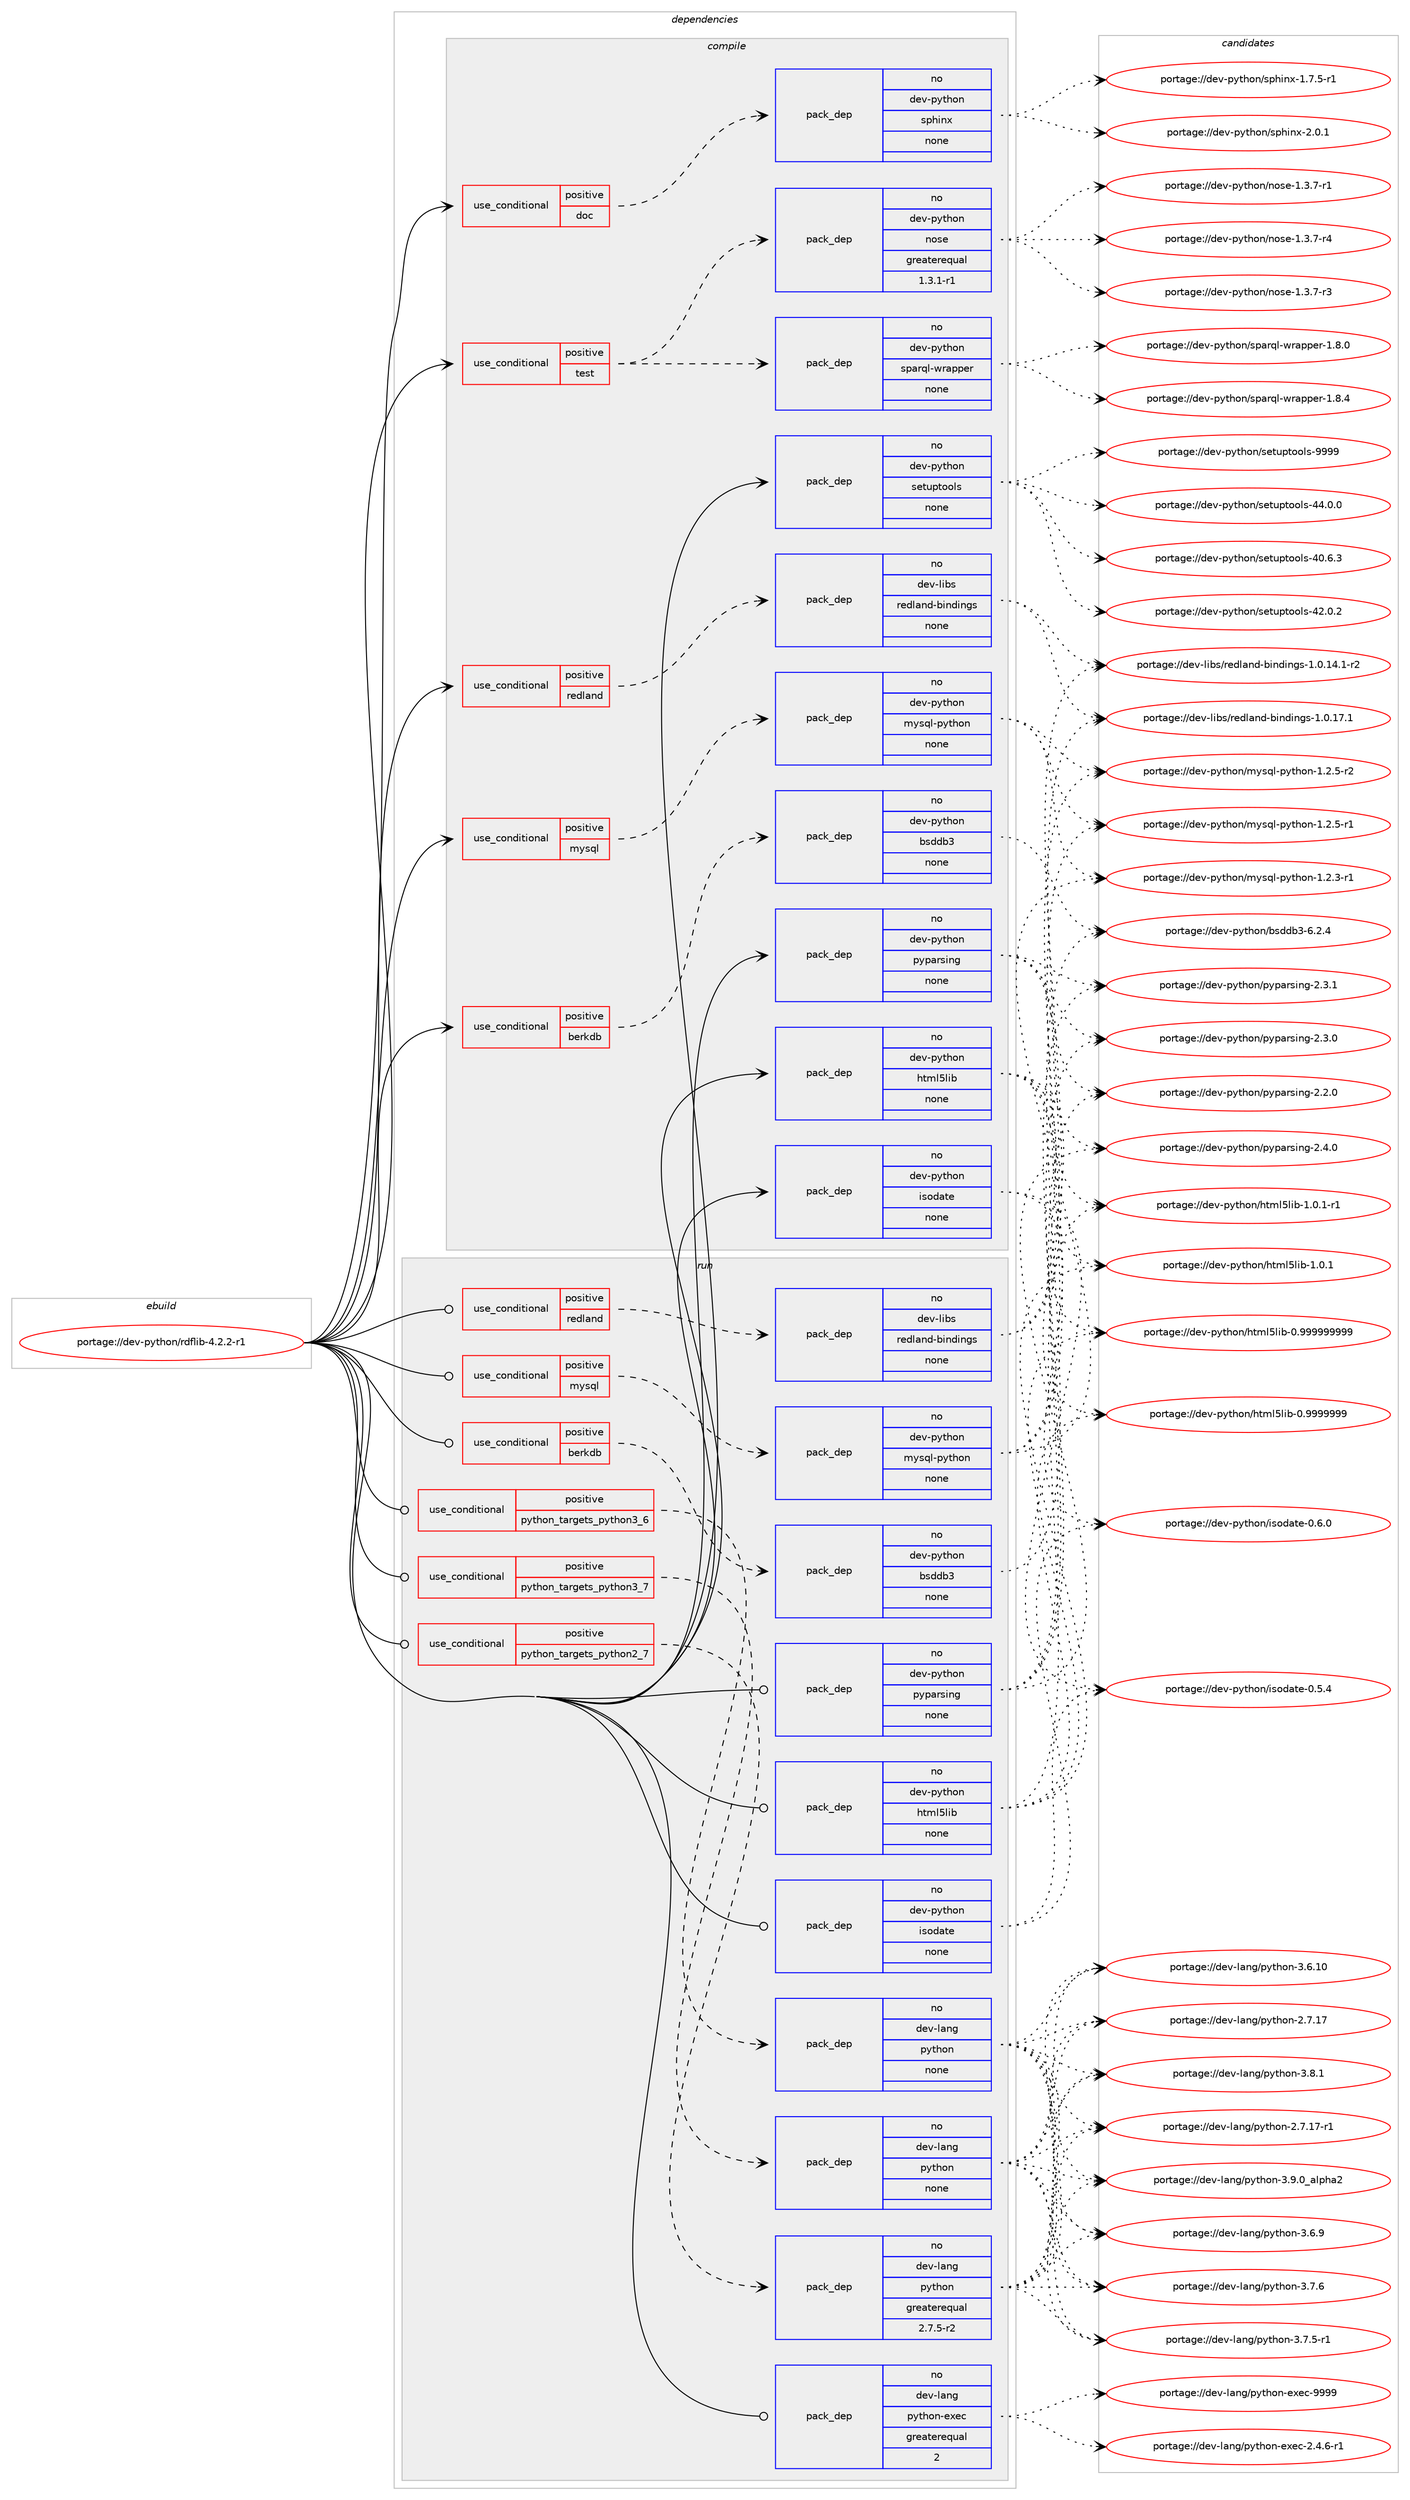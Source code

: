 digraph prolog {

# *************
# Graph options
# *************

newrank=true;
concentrate=true;
compound=true;
graph [rankdir=LR,fontname=Helvetica,fontsize=10,ranksep=1.5];#, ranksep=2.5, nodesep=0.2];
edge  [arrowhead=vee];
node  [fontname=Helvetica,fontsize=10];

# **********
# The ebuild
# **********

subgraph cluster_leftcol {
color=gray;
rank=same;
label=<<i>ebuild</i>>;
id [label="portage://dev-python/rdflib-4.2.2-r1", color=red, width=4, href="../dev-python/rdflib-4.2.2-r1.svg"];
}

# ****************
# The dependencies
# ****************

subgraph cluster_midcol {
color=gray;
label=<<i>dependencies</i>>;
subgraph cluster_compile {
fillcolor="#eeeeee";
style=filled;
label=<<i>compile</i>>;
subgraph cond106927 {
dependency428840 [label=<<TABLE BORDER="0" CELLBORDER="1" CELLSPACING="0" CELLPADDING="4"><TR><TD ROWSPAN="3" CELLPADDING="10">use_conditional</TD></TR><TR><TD>positive</TD></TR><TR><TD>berkdb</TD></TR></TABLE>>, shape=none, color=red];
subgraph pack317013 {
dependency428841 [label=<<TABLE BORDER="0" CELLBORDER="1" CELLSPACING="0" CELLPADDING="4" WIDTH="220"><TR><TD ROWSPAN="6" CELLPADDING="30">pack_dep</TD></TR><TR><TD WIDTH="110">no</TD></TR><TR><TD>dev-python</TD></TR><TR><TD>bsddb3</TD></TR><TR><TD>none</TD></TR><TR><TD></TD></TR></TABLE>>, shape=none, color=blue];
}
dependency428840:e -> dependency428841:w [weight=20,style="dashed",arrowhead="vee"];
}
id:e -> dependency428840:w [weight=20,style="solid",arrowhead="vee"];
subgraph cond106928 {
dependency428842 [label=<<TABLE BORDER="0" CELLBORDER="1" CELLSPACING="0" CELLPADDING="4"><TR><TD ROWSPAN="3" CELLPADDING="10">use_conditional</TD></TR><TR><TD>positive</TD></TR><TR><TD>doc</TD></TR></TABLE>>, shape=none, color=red];
subgraph pack317014 {
dependency428843 [label=<<TABLE BORDER="0" CELLBORDER="1" CELLSPACING="0" CELLPADDING="4" WIDTH="220"><TR><TD ROWSPAN="6" CELLPADDING="30">pack_dep</TD></TR><TR><TD WIDTH="110">no</TD></TR><TR><TD>dev-python</TD></TR><TR><TD>sphinx</TD></TR><TR><TD>none</TD></TR><TR><TD></TD></TR></TABLE>>, shape=none, color=blue];
}
dependency428842:e -> dependency428843:w [weight=20,style="dashed",arrowhead="vee"];
}
id:e -> dependency428842:w [weight=20,style="solid",arrowhead="vee"];
subgraph cond106929 {
dependency428844 [label=<<TABLE BORDER="0" CELLBORDER="1" CELLSPACING="0" CELLPADDING="4"><TR><TD ROWSPAN="3" CELLPADDING="10">use_conditional</TD></TR><TR><TD>positive</TD></TR><TR><TD>mysql</TD></TR></TABLE>>, shape=none, color=red];
subgraph pack317015 {
dependency428845 [label=<<TABLE BORDER="0" CELLBORDER="1" CELLSPACING="0" CELLPADDING="4" WIDTH="220"><TR><TD ROWSPAN="6" CELLPADDING="30">pack_dep</TD></TR><TR><TD WIDTH="110">no</TD></TR><TR><TD>dev-python</TD></TR><TR><TD>mysql-python</TD></TR><TR><TD>none</TD></TR><TR><TD></TD></TR></TABLE>>, shape=none, color=blue];
}
dependency428844:e -> dependency428845:w [weight=20,style="dashed",arrowhead="vee"];
}
id:e -> dependency428844:w [weight=20,style="solid",arrowhead="vee"];
subgraph cond106930 {
dependency428846 [label=<<TABLE BORDER="0" CELLBORDER="1" CELLSPACING="0" CELLPADDING="4"><TR><TD ROWSPAN="3" CELLPADDING="10">use_conditional</TD></TR><TR><TD>positive</TD></TR><TR><TD>redland</TD></TR></TABLE>>, shape=none, color=red];
subgraph pack317016 {
dependency428847 [label=<<TABLE BORDER="0" CELLBORDER="1" CELLSPACING="0" CELLPADDING="4" WIDTH="220"><TR><TD ROWSPAN="6" CELLPADDING="30">pack_dep</TD></TR><TR><TD WIDTH="110">no</TD></TR><TR><TD>dev-libs</TD></TR><TR><TD>redland-bindings</TD></TR><TR><TD>none</TD></TR><TR><TD></TD></TR></TABLE>>, shape=none, color=blue];
}
dependency428846:e -> dependency428847:w [weight=20,style="dashed",arrowhead="vee"];
}
id:e -> dependency428846:w [weight=20,style="solid",arrowhead="vee"];
subgraph cond106931 {
dependency428848 [label=<<TABLE BORDER="0" CELLBORDER="1" CELLSPACING="0" CELLPADDING="4"><TR><TD ROWSPAN="3" CELLPADDING="10">use_conditional</TD></TR><TR><TD>positive</TD></TR><TR><TD>test</TD></TR></TABLE>>, shape=none, color=red];
subgraph pack317017 {
dependency428849 [label=<<TABLE BORDER="0" CELLBORDER="1" CELLSPACING="0" CELLPADDING="4" WIDTH="220"><TR><TD ROWSPAN="6" CELLPADDING="30">pack_dep</TD></TR><TR><TD WIDTH="110">no</TD></TR><TR><TD>dev-python</TD></TR><TR><TD>sparql-wrapper</TD></TR><TR><TD>none</TD></TR><TR><TD></TD></TR></TABLE>>, shape=none, color=blue];
}
dependency428848:e -> dependency428849:w [weight=20,style="dashed",arrowhead="vee"];
subgraph pack317018 {
dependency428850 [label=<<TABLE BORDER="0" CELLBORDER="1" CELLSPACING="0" CELLPADDING="4" WIDTH="220"><TR><TD ROWSPAN="6" CELLPADDING="30">pack_dep</TD></TR><TR><TD WIDTH="110">no</TD></TR><TR><TD>dev-python</TD></TR><TR><TD>nose</TD></TR><TR><TD>greaterequal</TD></TR><TR><TD>1.3.1-r1</TD></TR></TABLE>>, shape=none, color=blue];
}
dependency428848:e -> dependency428850:w [weight=20,style="dashed",arrowhead="vee"];
}
id:e -> dependency428848:w [weight=20,style="solid",arrowhead="vee"];
subgraph pack317019 {
dependency428851 [label=<<TABLE BORDER="0" CELLBORDER="1" CELLSPACING="0" CELLPADDING="4" WIDTH="220"><TR><TD ROWSPAN="6" CELLPADDING="30">pack_dep</TD></TR><TR><TD WIDTH="110">no</TD></TR><TR><TD>dev-python</TD></TR><TR><TD>html5lib</TD></TR><TR><TD>none</TD></TR><TR><TD></TD></TR></TABLE>>, shape=none, color=blue];
}
id:e -> dependency428851:w [weight=20,style="solid",arrowhead="vee"];
subgraph pack317020 {
dependency428852 [label=<<TABLE BORDER="0" CELLBORDER="1" CELLSPACING="0" CELLPADDING="4" WIDTH="220"><TR><TD ROWSPAN="6" CELLPADDING="30">pack_dep</TD></TR><TR><TD WIDTH="110">no</TD></TR><TR><TD>dev-python</TD></TR><TR><TD>isodate</TD></TR><TR><TD>none</TD></TR><TR><TD></TD></TR></TABLE>>, shape=none, color=blue];
}
id:e -> dependency428852:w [weight=20,style="solid",arrowhead="vee"];
subgraph pack317021 {
dependency428853 [label=<<TABLE BORDER="0" CELLBORDER="1" CELLSPACING="0" CELLPADDING="4" WIDTH="220"><TR><TD ROWSPAN="6" CELLPADDING="30">pack_dep</TD></TR><TR><TD WIDTH="110">no</TD></TR><TR><TD>dev-python</TD></TR><TR><TD>pyparsing</TD></TR><TR><TD>none</TD></TR><TR><TD></TD></TR></TABLE>>, shape=none, color=blue];
}
id:e -> dependency428853:w [weight=20,style="solid",arrowhead="vee"];
subgraph pack317022 {
dependency428854 [label=<<TABLE BORDER="0" CELLBORDER="1" CELLSPACING="0" CELLPADDING="4" WIDTH="220"><TR><TD ROWSPAN="6" CELLPADDING="30">pack_dep</TD></TR><TR><TD WIDTH="110">no</TD></TR><TR><TD>dev-python</TD></TR><TR><TD>setuptools</TD></TR><TR><TD>none</TD></TR><TR><TD></TD></TR></TABLE>>, shape=none, color=blue];
}
id:e -> dependency428854:w [weight=20,style="solid",arrowhead="vee"];
}
subgraph cluster_compileandrun {
fillcolor="#eeeeee";
style=filled;
label=<<i>compile and run</i>>;
}
subgraph cluster_run {
fillcolor="#eeeeee";
style=filled;
label=<<i>run</i>>;
subgraph cond106932 {
dependency428855 [label=<<TABLE BORDER="0" CELLBORDER="1" CELLSPACING="0" CELLPADDING="4"><TR><TD ROWSPAN="3" CELLPADDING="10">use_conditional</TD></TR><TR><TD>positive</TD></TR><TR><TD>berkdb</TD></TR></TABLE>>, shape=none, color=red];
subgraph pack317023 {
dependency428856 [label=<<TABLE BORDER="0" CELLBORDER="1" CELLSPACING="0" CELLPADDING="4" WIDTH="220"><TR><TD ROWSPAN="6" CELLPADDING="30">pack_dep</TD></TR><TR><TD WIDTH="110">no</TD></TR><TR><TD>dev-python</TD></TR><TR><TD>bsddb3</TD></TR><TR><TD>none</TD></TR><TR><TD></TD></TR></TABLE>>, shape=none, color=blue];
}
dependency428855:e -> dependency428856:w [weight=20,style="dashed",arrowhead="vee"];
}
id:e -> dependency428855:w [weight=20,style="solid",arrowhead="odot"];
subgraph cond106933 {
dependency428857 [label=<<TABLE BORDER="0" CELLBORDER="1" CELLSPACING="0" CELLPADDING="4"><TR><TD ROWSPAN="3" CELLPADDING="10">use_conditional</TD></TR><TR><TD>positive</TD></TR><TR><TD>mysql</TD></TR></TABLE>>, shape=none, color=red];
subgraph pack317024 {
dependency428858 [label=<<TABLE BORDER="0" CELLBORDER="1" CELLSPACING="0" CELLPADDING="4" WIDTH="220"><TR><TD ROWSPAN="6" CELLPADDING="30">pack_dep</TD></TR><TR><TD WIDTH="110">no</TD></TR><TR><TD>dev-python</TD></TR><TR><TD>mysql-python</TD></TR><TR><TD>none</TD></TR><TR><TD></TD></TR></TABLE>>, shape=none, color=blue];
}
dependency428857:e -> dependency428858:w [weight=20,style="dashed",arrowhead="vee"];
}
id:e -> dependency428857:w [weight=20,style="solid",arrowhead="odot"];
subgraph cond106934 {
dependency428859 [label=<<TABLE BORDER="0" CELLBORDER="1" CELLSPACING="0" CELLPADDING="4"><TR><TD ROWSPAN="3" CELLPADDING="10">use_conditional</TD></TR><TR><TD>positive</TD></TR><TR><TD>python_targets_python2_7</TD></TR></TABLE>>, shape=none, color=red];
subgraph pack317025 {
dependency428860 [label=<<TABLE BORDER="0" CELLBORDER="1" CELLSPACING="0" CELLPADDING="4" WIDTH="220"><TR><TD ROWSPAN="6" CELLPADDING="30">pack_dep</TD></TR><TR><TD WIDTH="110">no</TD></TR><TR><TD>dev-lang</TD></TR><TR><TD>python</TD></TR><TR><TD>greaterequal</TD></TR><TR><TD>2.7.5-r2</TD></TR></TABLE>>, shape=none, color=blue];
}
dependency428859:e -> dependency428860:w [weight=20,style="dashed",arrowhead="vee"];
}
id:e -> dependency428859:w [weight=20,style="solid",arrowhead="odot"];
subgraph cond106935 {
dependency428861 [label=<<TABLE BORDER="0" CELLBORDER="1" CELLSPACING="0" CELLPADDING="4"><TR><TD ROWSPAN="3" CELLPADDING="10">use_conditional</TD></TR><TR><TD>positive</TD></TR><TR><TD>python_targets_python3_6</TD></TR></TABLE>>, shape=none, color=red];
subgraph pack317026 {
dependency428862 [label=<<TABLE BORDER="0" CELLBORDER="1" CELLSPACING="0" CELLPADDING="4" WIDTH="220"><TR><TD ROWSPAN="6" CELLPADDING="30">pack_dep</TD></TR><TR><TD WIDTH="110">no</TD></TR><TR><TD>dev-lang</TD></TR><TR><TD>python</TD></TR><TR><TD>none</TD></TR><TR><TD></TD></TR></TABLE>>, shape=none, color=blue];
}
dependency428861:e -> dependency428862:w [weight=20,style="dashed",arrowhead="vee"];
}
id:e -> dependency428861:w [weight=20,style="solid",arrowhead="odot"];
subgraph cond106936 {
dependency428863 [label=<<TABLE BORDER="0" CELLBORDER="1" CELLSPACING="0" CELLPADDING="4"><TR><TD ROWSPAN="3" CELLPADDING="10">use_conditional</TD></TR><TR><TD>positive</TD></TR><TR><TD>python_targets_python3_7</TD></TR></TABLE>>, shape=none, color=red];
subgraph pack317027 {
dependency428864 [label=<<TABLE BORDER="0" CELLBORDER="1" CELLSPACING="0" CELLPADDING="4" WIDTH="220"><TR><TD ROWSPAN="6" CELLPADDING="30">pack_dep</TD></TR><TR><TD WIDTH="110">no</TD></TR><TR><TD>dev-lang</TD></TR><TR><TD>python</TD></TR><TR><TD>none</TD></TR><TR><TD></TD></TR></TABLE>>, shape=none, color=blue];
}
dependency428863:e -> dependency428864:w [weight=20,style="dashed",arrowhead="vee"];
}
id:e -> dependency428863:w [weight=20,style="solid",arrowhead="odot"];
subgraph cond106937 {
dependency428865 [label=<<TABLE BORDER="0" CELLBORDER="1" CELLSPACING="0" CELLPADDING="4"><TR><TD ROWSPAN="3" CELLPADDING="10">use_conditional</TD></TR><TR><TD>positive</TD></TR><TR><TD>redland</TD></TR></TABLE>>, shape=none, color=red];
subgraph pack317028 {
dependency428866 [label=<<TABLE BORDER="0" CELLBORDER="1" CELLSPACING="0" CELLPADDING="4" WIDTH="220"><TR><TD ROWSPAN="6" CELLPADDING="30">pack_dep</TD></TR><TR><TD WIDTH="110">no</TD></TR><TR><TD>dev-libs</TD></TR><TR><TD>redland-bindings</TD></TR><TR><TD>none</TD></TR><TR><TD></TD></TR></TABLE>>, shape=none, color=blue];
}
dependency428865:e -> dependency428866:w [weight=20,style="dashed",arrowhead="vee"];
}
id:e -> dependency428865:w [weight=20,style="solid",arrowhead="odot"];
subgraph pack317029 {
dependency428867 [label=<<TABLE BORDER="0" CELLBORDER="1" CELLSPACING="0" CELLPADDING="4" WIDTH="220"><TR><TD ROWSPAN="6" CELLPADDING="30">pack_dep</TD></TR><TR><TD WIDTH="110">no</TD></TR><TR><TD>dev-lang</TD></TR><TR><TD>python-exec</TD></TR><TR><TD>greaterequal</TD></TR><TR><TD>2</TD></TR></TABLE>>, shape=none, color=blue];
}
id:e -> dependency428867:w [weight=20,style="solid",arrowhead="odot"];
subgraph pack317030 {
dependency428868 [label=<<TABLE BORDER="0" CELLBORDER="1" CELLSPACING="0" CELLPADDING="4" WIDTH="220"><TR><TD ROWSPAN="6" CELLPADDING="30">pack_dep</TD></TR><TR><TD WIDTH="110">no</TD></TR><TR><TD>dev-python</TD></TR><TR><TD>html5lib</TD></TR><TR><TD>none</TD></TR><TR><TD></TD></TR></TABLE>>, shape=none, color=blue];
}
id:e -> dependency428868:w [weight=20,style="solid",arrowhead="odot"];
subgraph pack317031 {
dependency428869 [label=<<TABLE BORDER="0" CELLBORDER="1" CELLSPACING="0" CELLPADDING="4" WIDTH="220"><TR><TD ROWSPAN="6" CELLPADDING="30">pack_dep</TD></TR><TR><TD WIDTH="110">no</TD></TR><TR><TD>dev-python</TD></TR><TR><TD>isodate</TD></TR><TR><TD>none</TD></TR><TR><TD></TD></TR></TABLE>>, shape=none, color=blue];
}
id:e -> dependency428869:w [weight=20,style="solid",arrowhead="odot"];
subgraph pack317032 {
dependency428870 [label=<<TABLE BORDER="0" CELLBORDER="1" CELLSPACING="0" CELLPADDING="4" WIDTH="220"><TR><TD ROWSPAN="6" CELLPADDING="30">pack_dep</TD></TR><TR><TD WIDTH="110">no</TD></TR><TR><TD>dev-python</TD></TR><TR><TD>pyparsing</TD></TR><TR><TD>none</TD></TR><TR><TD></TD></TR></TABLE>>, shape=none, color=blue];
}
id:e -> dependency428870:w [weight=20,style="solid",arrowhead="odot"];
}
}

# **************
# The candidates
# **************

subgraph cluster_choices {
rank=same;
color=gray;
label=<<i>candidates</i>>;

subgraph choice317013 {
color=black;
nodesep=1;
choice1001011184511212111610411111047981151001009851455446504652 [label="portage://dev-python/bsddb3-6.2.4", color=red, width=4,href="../dev-python/bsddb3-6.2.4.svg"];
dependency428841:e -> choice1001011184511212111610411111047981151001009851455446504652:w [style=dotted,weight="100"];
}
subgraph choice317014 {
color=black;
nodesep=1;
choice1001011184511212111610411111047115112104105110120455046484649 [label="portage://dev-python/sphinx-2.0.1", color=red, width=4,href="../dev-python/sphinx-2.0.1.svg"];
choice10010111845112121116104111110471151121041051101204549465546534511449 [label="portage://dev-python/sphinx-1.7.5-r1", color=red, width=4,href="../dev-python/sphinx-1.7.5-r1.svg"];
dependency428843:e -> choice1001011184511212111610411111047115112104105110120455046484649:w [style=dotted,weight="100"];
dependency428843:e -> choice10010111845112121116104111110471151121041051101204549465546534511449:w [style=dotted,weight="100"];
}
subgraph choice317015 {
color=black;
nodesep=1;
choice1001011184511212111610411111047109121115113108451121211161041111104549465046534511450 [label="portage://dev-python/mysql-python-1.2.5-r2", color=red, width=4,href="../dev-python/mysql-python-1.2.5-r2.svg"];
choice1001011184511212111610411111047109121115113108451121211161041111104549465046534511449 [label="portage://dev-python/mysql-python-1.2.5-r1", color=red, width=4,href="../dev-python/mysql-python-1.2.5-r1.svg"];
choice1001011184511212111610411111047109121115113108451121211161041111104549465046514511449 [label="portage://dev-python/mysql-python-1.2.3-r1", color=red, width=4,href="../dev-python/mysql-python-1.2.3-r1.svg"];
dependency428845:e -> choice1001011184511212111610411111047109121115113108451121211161041111104549465046534511450:w [style=dotted,weight="100"];
dependency428845:e -> choice1001011184511212111610411111047109121115113108451121211161041111104549465046534511449:w [style=dotted,weight="100"];
dependency428845:e -> choice1001011184511212111610411111047109121115113108451121211161041111104549465046514511449:w [style=dotted,weight="100"];
}
subgraph choice317016 {
color=black;
nodesep=1;
choice100101118451081059811547114101100108971101004598105110100105110103115454946484649554649 [label="portage://dev-libs/redland-bindings-1.0.17.1", color=red, width=4,href="../dev-libs/redland-bindings-1.0.17.1.svg"];
choice1001011184510810598115471141011001089711010045981051101001051101031154549464846495246494511450 [label="portage://dev-libs/redland-bindings-1.0.14.1-r2", color=red, width=4,href="../dev-libs/redland-bindings-1.0.14.1-r2.svg"];
dependency428847:e -> choice100101118451081059811547114101100108971101004598105110100105110103115454946484649554649:w [style=dotted,weight="100"];
dependency428847:e -> choice1001011184510810598115471141011001089711010045981051101001051101031154549464846495246494511450:w [style=dotted,weight="100"];
}
subgraph choice317017 {
color=black;
nodesep=1;
choice1001011184511212111610411111047115112971141131084511911497112112101114454946564652 [label="portage://dev-python/sparql-wrapper-1.8.4", color=red, width=4,href="../dev-python/sparql-wrapper-1.8.4.svg"];
choice1001011184511212111610411111047115112971141131084511911497112112101114454946564648 [label="portage://dev-python/sparql-wrapper-1.8.0", color=red, width=4,href="../dev-python/sparql-wrapper-1.8.0.svg"];
dependency428849:e -> choice1001011184511212111610411111047115112971141131084511911497112112101114454946564652:w [style=dotted,weight="100"];
dependency428849:e -> choice1001011184511212111610411111047115112971141131084511911497112112101114454946564648:w [style=dotted,weight="100"];
}
subgraph choice317018 {
color=black;
nodesep=1;
choice10010111845112121116104111110471101111151014549465146554511452 [label="portage://dev-python/nose-1.3.7-r4", color=red, width=4,href="../dev-python/nose-1.3.7-r4.svg"];
choice10010111845112121116104111110471101111151014549465146554511451 [label="portage://dev-python/nose-1.3.7-r3", color=red, width=4,href="../dev-python/nose-1.3.7-r3.svg"];
choice10010111845112121116104111110471101111151014549465146554511449 [label="portage://dev-python/nose-1.3.7-r1", color=red, width=4,href="../dev-python/nose-1.3.7-r1.svg"];
dependency428850:e -> choice10010111845112121116104111110471101111151014549465146554511452:w [style=dotted,weight="100"];
dependency428850:e -> choice10010111845112121116104111110471101111151014549465146554511451:w [style=dotted,weight="100"];
dependency428850:e -> choice10010111845112121116104111110471101111151014549465146554511449:w [style=dotted,weight="100"];
}
subgraph choice317019 {
color=black;
nodesep=1;
choice100101118451121211161041111104710411610910853108105984549464846494511449 [label="portage://dev-python/html5lib-1.0.1-r1", color=red, width=4,href="../dev-python/html5lib-1.0.1-r1.svg"];
choice10010111845112121116104111110471041161091085310810598454946484649 [label="portage://dev-python/html5lib-1.0.1", color=red, width=4,href="../dev-python/html5lib-1.0.1.svg"];
choice10010111845112121116104111110471041161091085310810598454846575757575757575757 [label="portage://dev-python/html5lib-0.999999999", color=red, width=4,href="../dev-python/html5lib-0.999999999.svg"];
choice1001011184511212111610411111047104116109108531081059845484657575757575757 [label="portage://dev-python/html5lib-0.9999999", color=red, width=4,href="../dev-python/html5lib-0.9999999.svg"];
dependency428851:e -> choice100101118451121211161041111104710411610910853108105984549464846494511449:w [style=dotted,weight="100"];
dependency428851:e -> choice10010111845112121116104111110471041161091085310810598454946484649:w [style=dotted,weight="100"];
dependency428851:e -> choice10010111845112121116104111110471041161091085310810598454846575757575757575757:w [style=dotted,weight="100"];
dependency428851:e -> choice1001011184511212111610411111047104116109108531081059845484657575757575757:w [style=dotted,weight="100"];
}
subgraph choice317020 {
color=black;
nodesep=1;
choice100101118451121211161041111104710511511110097116101454846544648 [label="portage://dev-python/isodate-0.6.0", color=red, width=4,href="../dev-python/isodate-0.6.0.svg"];
choice100101118451121211161041111104710511511110097116101454846534652 [label="portage://dev-python/isodate-0.5.4", color=red, width=4,href="../dev-python/isodate-0.5.4.svg"];
dependency428852:e -> choice100101118451121211161041111104710511511110097116101454846544648:w [style=dotted,weight="100"];
dependency428852:e -> choice100101118451121211161041111104710511511110097116101454846534652:w [style=dotted,weight="100"];
}
subgraph choice317021 {
color=black;
nodesep=1;
choice100101118451121211161041111104711212111297114115105110103455046524648 [label="portage://dev-python/pyparsing-2.4.0", color=red, width=4,href="../dev-python/pyparsing-2.4.0.svg"];
choice100101118451121211161041111104711212111297114115105110103455046514649 [label="portage://dev-python/pyparsing-2.3.1", color=red, width=4,href="../dev-python/pyparsing-2.3.1.svg"];
choice100101118451121211161041111104711212111297114115105110103455046514648 [label="portage://dev-python/pyparsing-2.3.0", color=red, width=4,href="../dev-python/pyparsing-2.3.0.svg"];
choice100101118451121211161041111104711212111297114115105110103455046504648 [label="portage://dev-python/pyparsing-2.2.0", color=red, width=4,href="../dev-python/pyparsing-2.2.0.svg"];
dependency428853:e -> choice100101118451121211161041111104711212111297114115105110103455046524648:w [style=dotted,weight="100"];
dependency428853:e -> choice100101118451121211161041111104711212111297114115105110103455046514649:w [style=dotted,weight="100"];
dependency428853:e -> choice100101118451121211161041111104711212111297114115105110103455046514648:w [style=dotted,weight="100"];
dependency428853:e -> choice100101118451121211161041111104711212111297114115105110103455046504648:w [style=dotted,weight="100"];
}
subgraph choice317022 {
color=black;
nodesep=1;
choice10010111845112121116104111110471151011161171121161111111081154557575757 [label="portage://dev-python/setuptools-9999", color=red, width=4,href="../dev-python/setuptools-9999.svg"];
choice100101118451121211161041111104711510111611711211611111110811545525246484648 [label="portage://dev-python/setuptools-44.0.0", color=red, width=4,href="../dev-python/setuptools-44.0.0.svg"];
choice100101118451121211161041111104711510111611711211611111110811545525046484650 [label="portage://dev-python/setuptools-42.0.2", color=red, width=4,href="../dev-python/setuptools-42.0.2.svg"];
choice100101118451121211161041111104711510111611711211611111110811545524846544651 [label="portage://dev-python/setuptools-40.6.3", color=red, width=4,href="../dev-python/setuptools-40.6.3.svg"];
dependency428854:e -> choice10010111845112121116104111110471151011161171121161111111081154557575757:w [style=dotted,weight="100"];
dependency428854:e -> choice100101118451121211161041111104711510111611711211611111110811545525246484648:w [style=dotted,weight="100"];
dependency428854:e -> choice100101118451121211161041111104711510111611711211611111110811545525046484650:w [style=dotted,weight="100"];
dependency428854:e -> choice100101118451121211161041111104711510111611711211611111110811545524846544651:w [style=dotted,weight="100"];
}
subgraph choice317023 {
color=black;
nodesep=1;
choice1001011184511212111610411111047981151001009851455446504652 [label="portage://dev-python/bsddb3-6.2.4", color=red, width=4,href="../dev-python/bsddb3-6.2.4.svg"];
dependency428856:e -> choice1001011184511212111610411111047981151001009851455446504652:w [style=dotted,weight="100"];
}
subgraph choice317024 {
color=black;
nodesep=1;
choice1001011184511212111610411111047109121115113108451121211161041111104549465046534511450 [label="portage://dev-python/mysql-python-1.2.5-r2", color=red, width=4,href="../dev-python/mysql-python-1.2.5-r2.svg"];
choice1001011184511212111610411111047109121115113108451121211161041111104549465046534511449 [label="portage://dev-python/mysql-python-1.2.5-r1", color=red, width=4,href="../dev-python/mysql-python-1.2.5-r1.svg"];
choice1001011184511212111610411111047109121115113108451121211161041111104549465046514511449 [label="portage://dev-python/mysql-python-1.2.3-r1", color=red, width=4,href="../dev-python/mysql-python-1.2.3-r1.svg"];
dependency428858:e -> choice1001011184511212111610411111047109121115113108451121211161041111104549465046534511450:w [style=dotted,weight="100"];
dependency428858:e -> choice1001011184511212111610411111047109121115113108451121211161041111104549465046534511449:w [style=dotted,weight="100"];
dependency428858:e -> choice1001011184511212111610411111047109121115113108451121211161041111104549465046514511449:w [style=dotted,weight="100"];
}
subgraph choice317025 {
color=black;
nodesep=1;
choice10010111845108971101034711212111610411111045514657464895971081121049750 [label="portage://dev-lang/python-3.9.0_alpha2", color=red, width=4,href="../dev-lang/python-3.9.0_alpha2.svg"];
choice100101118451089711010347112121116104111110455146564649 [label="portage://dev-lang/python-3.8.1", color=red, width=4,href="../dev-lang/python-3.8.1.svg"];
choice100101118451089711010347112121116104111110455146554654 [label="portage://dev-lang/python-3.7.6", color=red, width=4,href="../dev-lang/python-3.7.6.svg"];
choice1001011184510897110103471121211161041111104551465546534511449 [label="portage://dev-lang/python-3.7.5-r1", color=red, width=4,href="../dev-lang/python-3.7.5-r1.svg"];
choice100101118451089711010347112121116104111110455146544657 [label="portage://dev-lang/python-3.6.9", color=red, width=4,href="../dev-lang/python-3.6.9.svg"];
choice10010111845108971101034711212111610411111045514654464948 [label="portage://dev-lang/python-3.6.10", color=red, width=4,href="../dev-lang/python-3.6.10.svg"];
choice100101118451089711010347112121116104111110455046554649554511449 [label="portage://dev-lang/python-2.7.17-r1", color=red, width=4,href="../dev-lang/python-2.7.17-r1.svg"];
choice10010111845108971101034711212111610411111045504655464955 [label="portage://dev-lang/python-2.7.17", color=red, width=4,href="../dev-lang/python-2.7.17.svg"];
dependency428860:e -> choice10010111845108971101034711212111610411111045514657464895971081121049750:w [style=dotted,weight="100"];
dependency428860:e -> choice100101118451089711010347112121116104111110455146564649:w [style=dotted,weight="100"];
dependency428860:e -> choice100101118451089711010347112121116104111110455146554654:w [style=dotted,weight="100"];
dependency428860:e -> choice1001011184510897110103471121211161041111104551465546534511449:w [style=dotted,weight="100"];
dependency428860:e -> choice100101118451089711010347112121116104111110455146544657:w [style=dotted,weight="100"];
dependency428860:e -> choice10010111845108971101034711212111610411111045514654464948:w [style=dotted,weight="100"];
dependency428860:e -> choice100101118451089711010347112121116104111110455046554649554511449:w [style=dotted,weight="100"];
dependency428860:e -> choice10010111845108971101034711212111610411111045504655464955:w [style=dotted,weight="100"];
}
subgraph choice317026 {
color=black;
nodesep=1;
choice10010111845108971101034711212111610411111045514657464895971081121049750 [label="portage://dev-lang/python-3.9.0_alpha2", color=red, width=4,href="../dev-lang/python-3.9.0_alpha2.svg"];
choice100101118451089711010347112121116104111110455146564649 [label="portage://dev-lang/python-3.8.1", color=red, width=4,href="../dev-lang/python-3.8.1.svg"];
choice100101118451089711010347112121116104111110455146554654 [label="portage://dev-lang/python-3.7.6", color=red, width=4,href="../dev-lang/python-3.7.6.svg"];
choice1001011184510897110103471121211161041111104551465546534511449 [label="portage://dev-lang/python-3.7.5-r1", color=red, width=4,href="../dev-lang/python-3.7.5-r1.svg"];
choice100101118451089711010347112121116104111110455146544657 [label="portage://dev-lang/python-3.6.9", color=red, width=4,href="../dev-lang/python-3.6.9.svg"];
choice10010111845108971101034711212111610411111045514654464948 [label="portage://dev-lang/python-3.6.10", color=red, width=4,href="../dev-lang/python-3.6.10.svg"];
choice100101118451089711010347112121116104111110455046554649554511449 [label="portage://dev-lang/python-2.7.17-r1", color=red, width=4,href="../dev-lang/python-2.7.17-r1.svg"];
choice10010111845108971101034711212111610411111045504655464955 [label="portage://dev-lang/python-2.7.17", color=red, width=4,href="../dev-lang/python-2.7.17.svg"];
dependency428862:e -> choice10010111845108971101034711212111610411111045514657464895971081121049750:w [style=dotted,weight="100"];
dependency428862:e -> choice100101118451089711010347112121116104111110455146564649:w [style=dotted,weight="100"];
dependency428862:e -> choice100101118451089711010347112121116104111110455146554654:w [style=dotted,weight="100"];
dependency428862:e -> choice1001011184510897110103471121211161041111104551465546534511449:w [style=dotted,weight="100"];
dependency428862:e -> choice100101118451089711010347112121116104111110455146544657:w [style=dotted,weight="100"];
dependency428862:e -> choice10010111845108971101034711212111610411111045514654464948:w [style=dotted,weight="100"];
dependency428862:e -> choice100101118451089711010347112121116104111110455046554649554511449:w [style=dotted,weight="100"];
dependency428862:e -> choice10010111845108971101034711212111610411111045504655464955:w [style=dotted,weight="100"];
}
subgraph choice317027 {
color=black;
nodesep=1;
choice10010111845108971101034711212111610411111045514657464895971081121049750 [label="portage://dev-lang/python-3.9.0_alpha2", color=red, width=4,href="../dev-lang/python-3.9.0_alpha2.svg"];
choice100101118451089711010347112121116104111110455146564649 [label="portage://dev-lang/python-3.8.1", color=red, width=4,href="../dev-lang/python-3.8.1.svg"];
choice100101118451089711010347112121116104111110455146554654 [label="portage://dev-lang/python-3.7.6", color=red, width=4,href="../dev-lang/python-3.7.6.svg"];
choice1001011184510897110103471121211161041111104551465546534511449 [label="portage://dev-lang/python-3.7.5-r1", color=red, width=4,href="../dev-lang/python-3.7.5-r1.svg"];
choice100101118451089711010347112121116104111110455146544657 [label="portage://dev-lang/python-3.6.9", color=red, width=4,href="../dev-lang/python-3.6.9.svg"];
choice10010111845108971101034711212111610411111045514654464948 [label="portage://dev-lang/python-3.6.10", color=red, width=4,href="../dev-lang/python-3.6.10.svg"];
choice100101118451089711010347112121116104111110455046554649554511449 [label="portage://dev-lang/python-2.7.17-r1", color=red, width=4,href="../dev-lang/python-2.7.17-r1.svg"];
choice10010111845108971101034711212111610411111045504655464955 [label="portage://dev-lang/python-2.7.17", color=red, width=4,href="../dev-lang/python-2.7.17.svg"];
dependency428864:e -> choice10010111845108971101034711212111610411111045514657464895971081121049750:w [style=dotted,weight="100"];
dependency428864:e -> choice100101118451089711010347112121116104111110455146564649:w [style=dotted,weight="100"];
dependency428864:e -> choice100101118451089711010347112121116104111110455146554654:w [style=dotted,weight="100"];
dependency428864:e -> choice1001011184510897110103471121211161041111104551465546534511449:w [style=dotted,weight="100"];
dependency428864:e -> choice100101118451089711010347112121116104111110455146544657:w [style=dotted,weight="100"];
dependency428864:e -> choice10010111845108971101034711212111610411111045514654464948:w [style=dotted,weight="100"];
dependency428864:e -> choice100101118451089711010347112121116104111110455046554649554511449:w [style=dotted,weight="100"];
dependency428864:e -> choice10010111845108971101034711212111610411111045504655464955:w [style=dotted,weight="100"];
}
subgraph choice317028 {
color=black;
nodesep=1;
choice100101118451081059811547114101100108971101004598105110100105110103115454946484649554649 [label="portage://dev-libs/redland-bindings-1.0.17.1", color=red, width=4,href="../dev-libs/redland-bindings-1.0.17.1.svg"];
choice1001011184510810598115471141011001089711010045981051101001051101031154549464846495246494511450 [label="portage://dev-libs/redland-bindings-1.0.14.1-r2", color=red, width=4,href="../dev-libs/redland-bindings-1.0.14.1-r2.svg"];
dependency428866:e -> choice100101118451081059811547114101100108971101004598105110100105110103115454946484649554649:w [style=dotted,weight="100"];
dependency428866:e -> choice1001011184510810598115471141011001089711010045981051101001051101031154549464846495246494511450:w [style=dotted,weight="100"];
}
subgraph choice317029 {
color=black;
nodesep=1;
choice10010111845108971101034711212111610411111045101120101994557575757 [label="portage://dev-lang/python-exec-9999", color=red, width=4,href="../dev-lang/python-exec-9999.svg"];
choice10010111845108971101034711212111610411111045101120101994550465246544511449 [label="portage://dev-lang/python-exec-2.4.6-r1", color=red, width=4,href="../dev-lang/python-exec-2.4.6-r1.svg"];
dependency428867:e -> choice10010111845108971101034711212111610411111045101120101994557575757:w [style=dotted,weight="100"];
dependency428867:e -> choice10010111845108971101034711212111610411111045101120101994550465246544511449:w [style=dotted,weight="100"];
}
subgraph choice317030 {
color=black;
nodesep=1;
choice100101118451121211161041111104710411610910853108105984549464846494511449 [label="portage://dev-python/html5lib-1.0.1-r1", color=red, width=4,href="../dev-python/html5lib-1.0.1-r1.svg"];
choice10010111845112121116104111110471041161091085310810598454946484649 [label="portage://dev-python/html5lib-1.0.1", color=red, width=4,href="../dev-python/html5lib-1.0.1.svg"];
choice10010111845112121116104111110471041161091085310810598454846575757575757575757 [label="portage://dev-python/html5lib-0.999999999", color=red, width=4,href="../dev-python/html5lib-0.999999999.svg"];
choice1001011184511212111610411111047104116109108531081059845484657575757575757 [label="portage://dev-python/html5lib-0.9999999", color=red, width=4,href="../dev-python/html5lib-0.9999999.svg"];
dependency428868:e -> choice100101118451121211161041111104710411610910853108105984549464846494511449:w [style=dotted,weight="100"];
dependency428868:e -> choice10010111845112121116104111110471041161091085310810598454946484649:w [style=dotted,weight="100"];
dependency428868:e -> choice10010111845112121116104111110471041161091085310810598454846575757575757575757:w [style=dotted,weight="100"];
dependency428868:e -> choice1001011184511212111610411111047104116109108531081059845484657575757575757:w [style=dotted,weight="100"];
}
subgraph choice317031 {
color=black;
nodesep=1;
choice100101118451121211161041111104710511511110097116101454846544648 [label="portage://dev-python/isodate-0.6.0", color=red, width=4,href="../dev-python/isodate-0.6.0.svg"];
choice100101118451121211161041111104710511511110097116101454846534652 [label="portage://dev-python/isodate-0.5.4", color=red, width=4,href="../dev-python/isodate-0.5.4.svg"];
dependency428869:e -> choice100101118451121211161041111104710511511110097116101454846544648:w [style=dotted,weight="100"];
dependency428869:e -> choice100101118451121211161041111104710511511110097116101454846534652:w [style=dotted,weight="100"];
}
subgraph choice317032 {
color=black;
nodesep=1;
choice100101118451121211161041111104711212111297114115105110103455046524648 [label="portage://dev-python/pyparsing-2.4.0", color=red, width=4,href="../dev-python/pyparsing-2.4.0.svg"];
choice100101118451121211161041111104711212111297114115105110103455046514649 [label="portage://dev-python/pyparsing-2.3.1", color=red, width=4,href="../dev-python/pyparsing-2.3.1.svg"];
choice100101118451121211161041111104711212111297114115105110103455046514648 [label="portage://dev-python/pyparsing-2.3.0", color=red, width=4,href="../dev-python/pyparsing-2.3.0.svg"];
choice100101118451121211161041111104711212111297114115105110103455046504648 [label="portage://dev-python/pyparsing-2.2.0", color=red, width=4,href="../dev-python/pyparsing-2.2.0.svg"];
dependency428870:e -> choice100101118451121211161041111104711212111297114115105110103455046524648:w [style=dotted,weight="100"];
dependency428870:e -> choice100101118451121211161041111104711212111297114115105110103455046514649:w [style=dotted,weight="100"];
dependency428870:e -> choice100101118451121211161041111104711212111297114115105110103455046514648:w [style=dotted,weight="100"];
dependency428870:e -> choice100101118451121211161041111104711212111297114115105110103455046504648:w [style=dotted,weight="100"];
}
}

}
